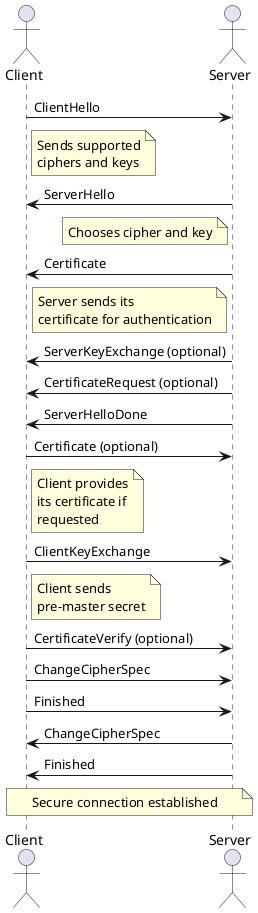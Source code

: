 @startuml
actor Client
actor Server

Client -> Server: ClientHello
note right of Client: Sends supported\nciphers and keys
Server -> Client: ServerHello
note left of Server: Chooses cipher and key
Server -> Client: Certificate
note left of Server: Server sends its\ncertificate for authentication
Server -> Client: ServerKeyExchange (optional)
Server -> Client: CertificateRequest (optional)
Server -> Client: ServerHelloDone

Client -> Server: Certificate (optional)
note right of Client: Client provides\nits certificate if\nrequested

Client -> Server: ClientKeyExchange
note right of Client: Client sends\npre-master secret

Client -> Server: CertificateVerify (optional)
Client -> Server: ChangeCipherSpec
Client -> Server: Finished

Server -> Client: ChangeCipherSpec
Server -> Client: Finished

note over Client, Server: Secure connection established

@enduml